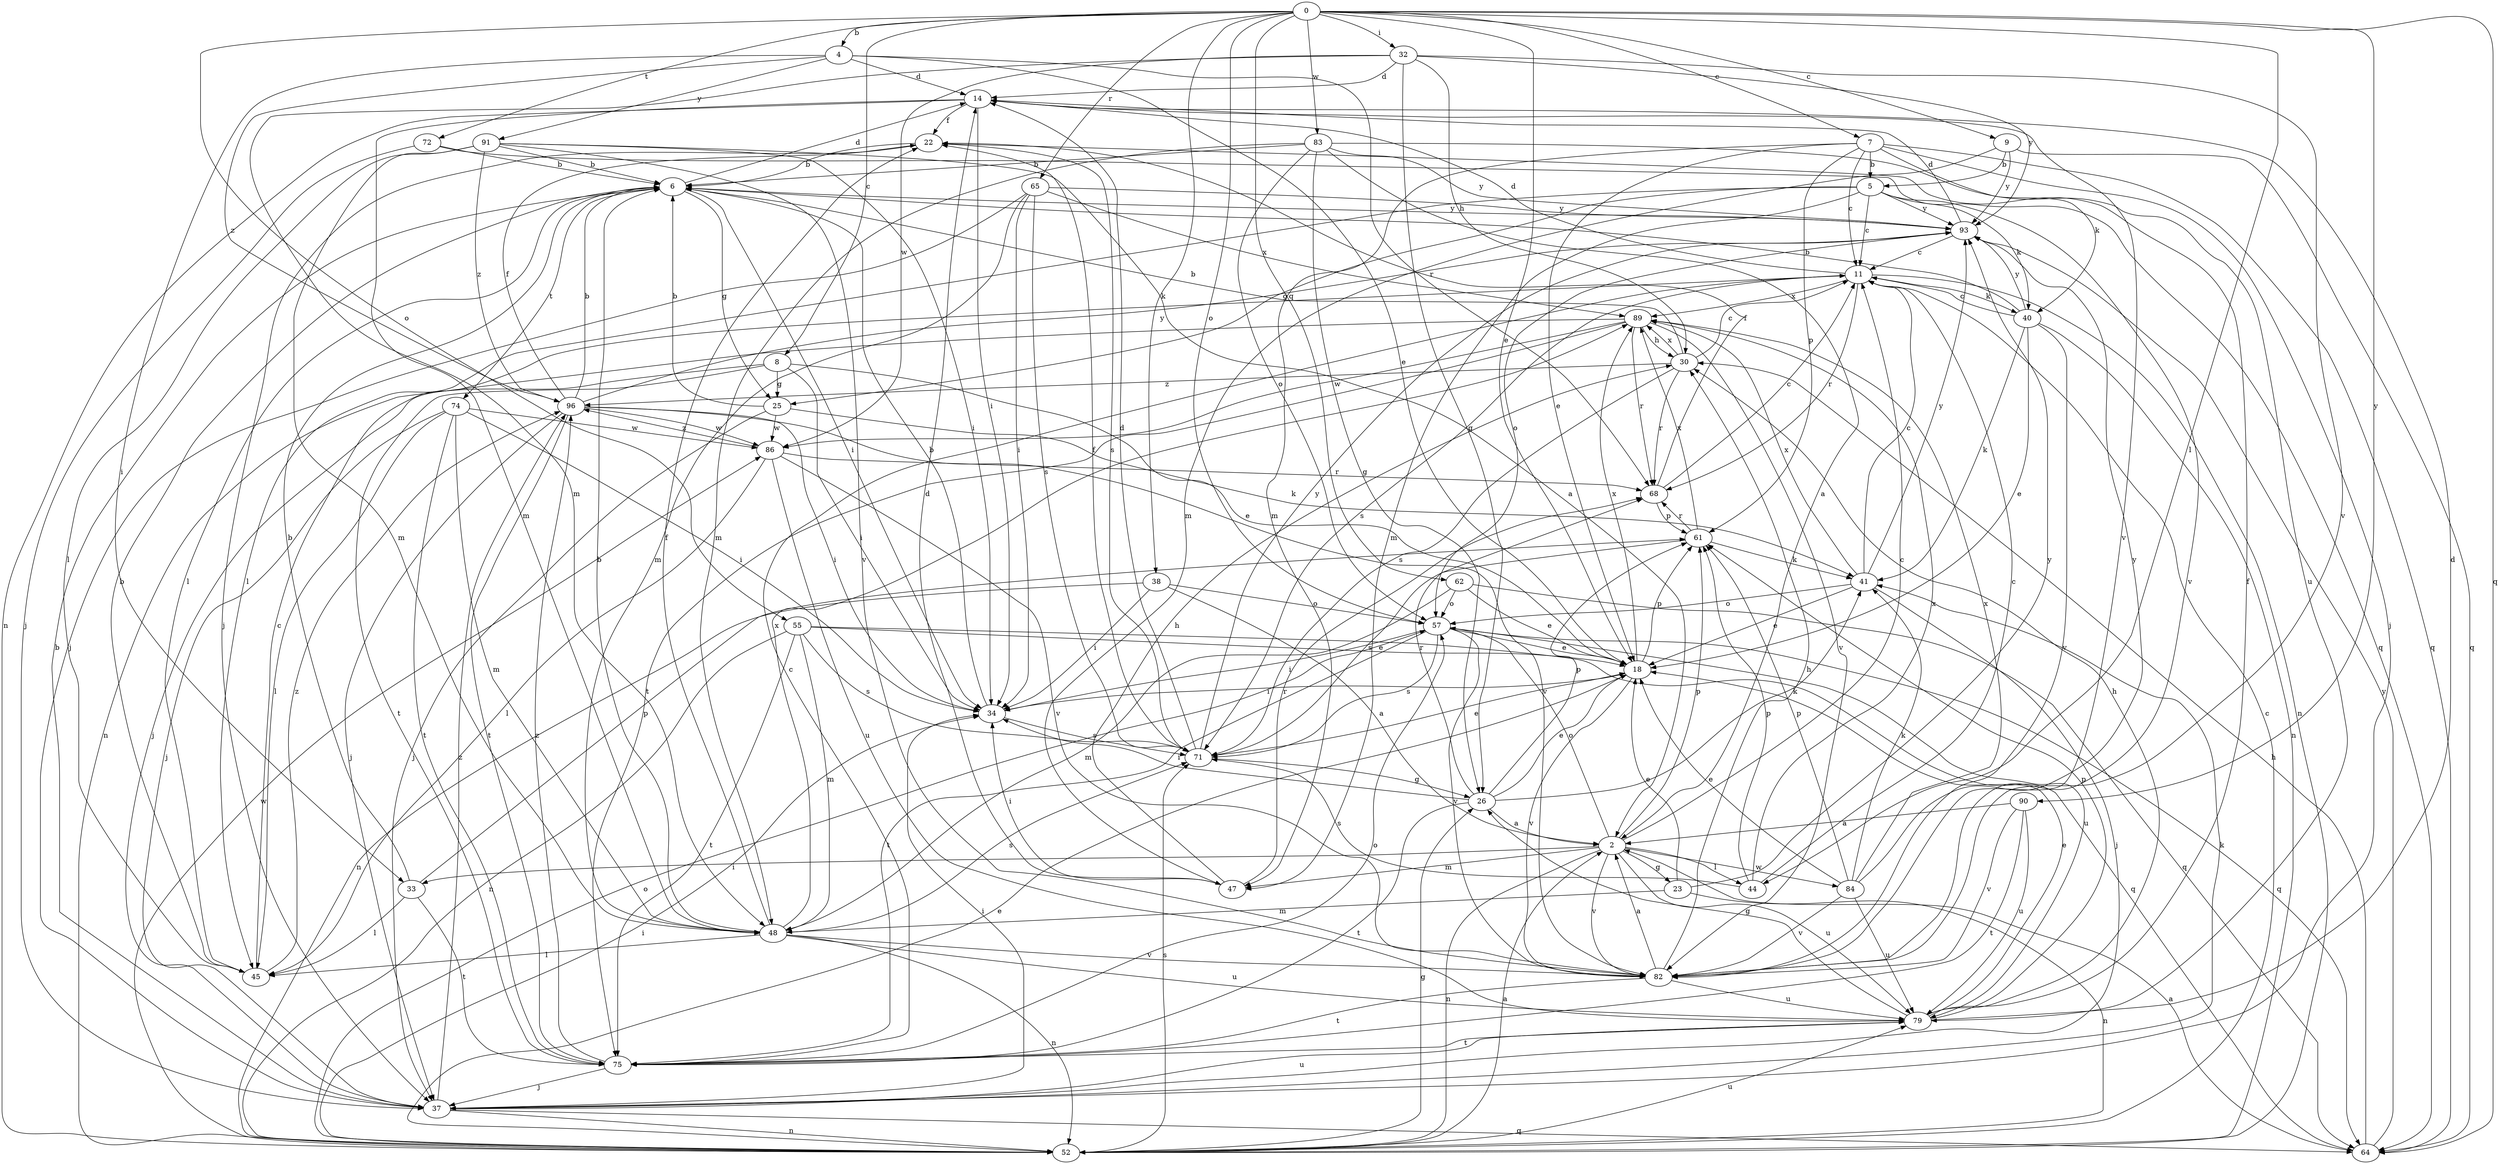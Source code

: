 strict digraph  {
0;
2;
4;
5;
6;
7;
8;
9;
11;
14;
18;
22;
23;
25;
26;
30;
32;
33;
34;
37;
38;
40;
41;
44;
45;
47;
48;
52;
55;
57;
61;
62;
64;
65;
68;
71;
72;
74;
75;
79;
82;
83;
84;
86;
89;
90;
91;
93;
96;
0 -> 4  [label=b];
0 -> 7  [label=c];
0 -> 8  [label=c];
0 -> 9  [label=c];
0 -> 18  [label=e];
0 -> 32  [label=i];
0 -> 38  [label=k];
0 -> 44  [label=l];
0 -> 55  [label=o];
0 -> 57  [label=o];
0 -> 62  [label=q];
0 -> 64  [label=q];
0 -> 65  [label=r];
0 -> 72  [label=t];
0 -> 83  [label=w];
0 -> 90  [label=y];
2 -> 11  [label=c];
2 -> 23  [label=g];
2 -> 33  [label=i];
2 -> 44  [label=l];
2 -> 47  [label=m];
2 -> 52  [label=n];
2 -> 57  [label=o];
2 -> 61  [label=p];
2 -> 79  [label=u];
2 -> 82  [label=v];
2 -> 84  [label=w];
4 -> 14  [label=d];
4 -> 18  [label=e];
4 -> 33  [label=i];
4 -> 68  [label=r];
4 -> 91  [label=y];
4 -> 96  [label=z];
5 -> 11  [label=c];
5 -> 25  [label=g];
5 -> 40  [label=k];
5 -> 45  [label=l];
5 -> 47  [label=m];
5 -> 82  [label=v];
5 -> 93  [label=y];
6 -> 14  [label=d];
6 -> 25  [label=g];
6 -> 34  [label=i];
6 -> 45  [label=l];
6 -> 74  [label=t];
6 -> 93  [label=y];
7 -> 5  [label=b];
7 -> 11  [label=c];
7 -> 18  [label=e];
7 -> 37  [label=j];
7 -> 40  [label=k];
7 -> 47  [label=m];
7 -> 61  [label=p];
7 -> 64  [label=q];
8 -> 18  [label=e];
8 -> 25  [label=g];
8 -> 34  [label=i];
8 -> 37  [label=j];
8 -> 75  [label=t];
9 -> 5  [label=b];
9 -> 47  [label=m];
9 -> 64  [label=q];
9 -> 93  [label=y];
11 -> 14  [label=d];
11 -> 40  [label=k];
11 -> 52  [label=n];
11 -> 68  [label=r];
11 -> 71  [label=s];
11 -> 89  [label=x];
14 -> 22  [label=f];
14 -> 34  [label=i];
14 -> 48  [label=m];
14 -> 52  [label=n];
14 -> 82  [label=v];
18 -> 34  [label=i];
18 -> 61  [label=p];
18 -> 82  [label=v];
18 -> 89  [label=x];
22 -> 6  [label=b];
22 -> 37  [label=j];
22 -> 71  [label=s];
23 -> 18  [label=e];
23 -> 48  [label=m];
23 -> 52  [label=n];
23 -> 93  [label=y];
25 -> 6  [label=b];
25 -> 37  [label=j];
25 -> 41  [label=k];
25 -> 86  [label=w];
26 -> 2  [label=a];
26 -> 18  [label=e];
26 -> 34  [label=i];
26 -> 41  [label=k];
26 -> 61  [label=p];
26 -> 68  [label=r];
26 -> 75  [label=t];
30 -> 6  [label=b];
30 -> 11  [label=c];
30 -> 68  [label=r];
30 -> 71  [label=s];
30 -> 89  [label=x];
30 -> 96  [label=z];
32 -> 14  [label=d];
32 -> 26  [label=g];
32 -> 30  [label=h];
32 -> 48  [label=m];
32 -> 82  [label=v];
32 -> 86  [label=w];
32 -> 93  [label=y];
33 -> 6  [label=b];
33 -> 45  [label=l];
33 -> 61  [label=p];
33 -> 75  [label=t];
34 -> 6  [label=b];
34 -> 71  [label=s];
37 -> 6  [label=b];
37 -> 34  [label=i];
37 -> 41  [label=k];
37 -> 52  [label=n];
37 -> 64  [label=q];
37 -> 79  [label=u];
37 -> 96  [label=z];
38 -> 2  [label=a];
38 -> 34  [label=i];
38 -> 52  [label=n];
38 -> 57  [label=o];
40 -> 6  [label=b];
40 -> 11  [label=c];
40 -> 18  [label=e];
40 -> 41  [label=k];
40 -> 52  [label=n];
40 -> 82  [label=v];
40 -> 93  [label=y];
41 -> 11  [label=c];
41 -> 18  [label=e];
41 -> 37  [label=j];
41 -> 57  [label=o];
41 -> 89  [label=x];
41 -> 93  [label=y];
44 -> 11  [label=c];
44 -> 61  [label=p];
44 -> 71  [label=s];
44 -> 89  [label=x];
45 -> 6  [label=b];
45 -> 11  [label=c];
45 -> 96  [label=z];
47 -> 14  [label=d];
47 -> 30  [label=h];
47 -> 34  [label=i];
47 -> 68  [label=r];
48 -> 6  [label=b];
48 -> 22  [label=f];
48 -> 45  [label=l];
48 -> 52  [label=n];
48 -> 71  [label=s];
48 -> 79  [label=u];
48 -> 82  [label=v];
48 -> 89  [label=x];
52 -> 2  [label=a];
52 -> 11  [label=c];
52 -> 18  [label=e];
52 -> 26  [label=g];
52 -> 34  [label=i];
52 -> 57  [label=o];
52 -> 71  [label=s];
52 -> 79  [label=u];
52 -> 86  [label=w];
55 -> 18  [label=e];
55 -> 48  [label=m];
55 -> 52  [label=n];
55 -> 64  [label=q];
55 -> 71  [label=s];
55 -> 75  [label=t];
57 -> 18  [label=e];
57 -> 34  [label=i];
57 -> 64  [label=q];
57 -> 71  [label=s];
57 -> 75  [label=t];
57 -> 79  [label=u];
57 -> 82  [label=v];
61 -> 41  [label=k];
61 -> 68  [label=r];
61 -> 71  [label=s];
61 -> 89  [label=x];
62 -> 18  [label=e];
62 -> 48  [label=m];
62 -> 57  [label=o];
62 -> 64  [label=q];
64 -> 2  [label=a];
64 -> 30  [label=h];
64 -> 93  [label=y];
65 -> 34  [label=i];
65 -> 37  [label=j];
65 -> 48  [label=m];
65 -> 71  [label=s];
65 -> 89  [label=x];
65 -> 93  [label=y];
68 -> 11  [label=c];
68 -> 22  [label=f];
68 -> 61  [label=p];
71 -> 14  [label=d];
71 -> 18  [label=e];
71 -> 22  [label=f];
71 -> 26  [label=g];
71 -> 93  [label=y];
72 -> 6  [label=b];
72 -> 37  [label=j];
72 -> 64  [label=q];
74 -> 34  [label=i];
74 -> 37  [label=j];
74 -> 45  [label=l];
74 -> 48  [label=m];
74 -> 75  [label=t];
74 -> 86  [label=w];
75 -> 11  [label=c];
75 -> 37  [label=j];
75 -> 57  [label=o];
75 -> 96  [label=z];
79 -> 14  [label=d];
79 -> 18  [label=e];
79 -> 22  [label=f];
79 -> 26  [label=g];
79 -> 30  [label=h];
79 -> 61  [label=p];
79 -> 75  [label=t];
82 -> 2  [label=a];
82 -> 30  [label=h];
82 -> 75  [label=t];
82 -> 79  [label=u];
83 -> 2  [label=a];
83 -> 6  [label=b];
83 -> 26  [label=g];
83 -> 48  [label=m];
83 -> 57  [label=o];
83 -> 79  [label=u];
83 -> 93  [label=y];
84 -> 18  [label=e];
84 -> 41  [label=k];
84 -> 61  [label=p];
84 -> 79  [label=u];
84 -> 82  [label=v];
84 -> 89  [label=x];
84 -> 93  [label=y];
86 -> 45  [label=l];
86 -> 68  [label=r];
86 -> 79  [label=u];
86 -> 82  [label=v];
86 -> 96  [label=z];
89 -> 30  [label=h];
89 -> 52  [label=n];
89 -> 68  [label=r];
89 -> 75  [label=t];
89 -> 82  [label=v];
89 -> 86  [label=w];
90 -> 2  [label=a];
90 -> 75  [label=t];
90 -> 79  [label=u];
90 -> 82  [label=v];
91 -> 2  [label=a];
91 -> 6  [label=b];
91 -> 34  [label=i];
91 -> 45  [label=l];
91 -> 48  [label=m];
91 -> 82  [label=v];
91 -> 96  [label=z];
93 -> 11  [label=c];
93 -> 14  [label=d];
93 -> 57  [label=o];
96 -> 6  [label=b];
96 -> 22  [label=f];
96 -> 34  [label=i];
96 -> 37  [label=j];
96 -> 75  [label=t];
96 -> 82  [label=v];
96 -> 86  [label=w];
96 -> 93  [label=y];
}
